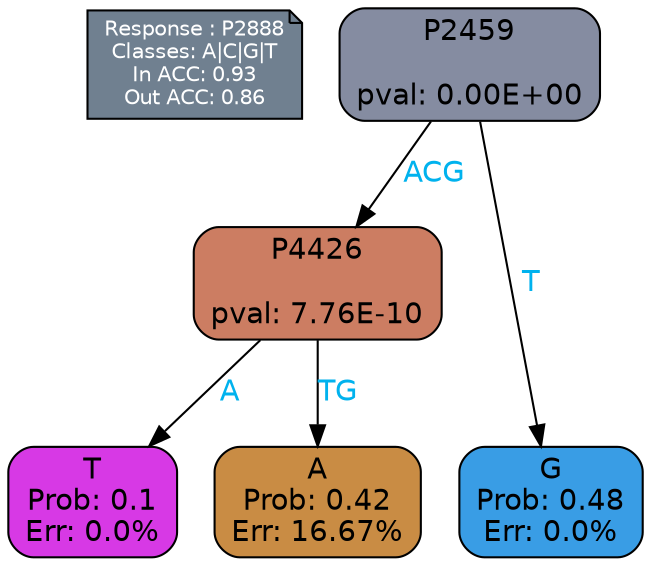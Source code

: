 digraph Tree {
node [shape=box, style="filled, rounded", color="black", fontname=helvetica] ;
graph [ranksep=equally, splines=polylines, bgcolor=transparent, dpi=600] ;
edge [fontname=helvetica] ;
LEGEND [label="Response : P2888
Classes: A|C|G|T
In ACC: 0.93
Out ACC: 0.86
",shape=note,align=left,style=filled,fillcolor="slategray",fontcolor="white",fontsize=10];1 [label="P2459

pval: 0.00E+00", fillcolor="#858ca1"] ;
2 [label="P4426

pval: 7.76E-10", fillcolor="#cc7d62"] ;
3 [label="T
Prob: 0.1
Err: 0.0%", fillcolor="#d739e5"] ;
4 [label="A
Prob: 0.42
Err: 16.67%", fillcolor="#c98c44"] ;
5 [label="G
Prob: 0.48
Err: 0.0%", fillcolor="#399de5"] ;
1 -> 2 [label="ACG",fontcolor=deepskyblue2] ;
1 -> 5 [label="T",fontcolor=deepskyblue2] ;
2 -> 3 [label="A",fontcolor=deepskyblue2] ;
2 -> 4 [label="TG",fontcolor=deepskyblue2] ;
{rank = same; 3;4;5;}{rank = same; LEGEND;1;}}